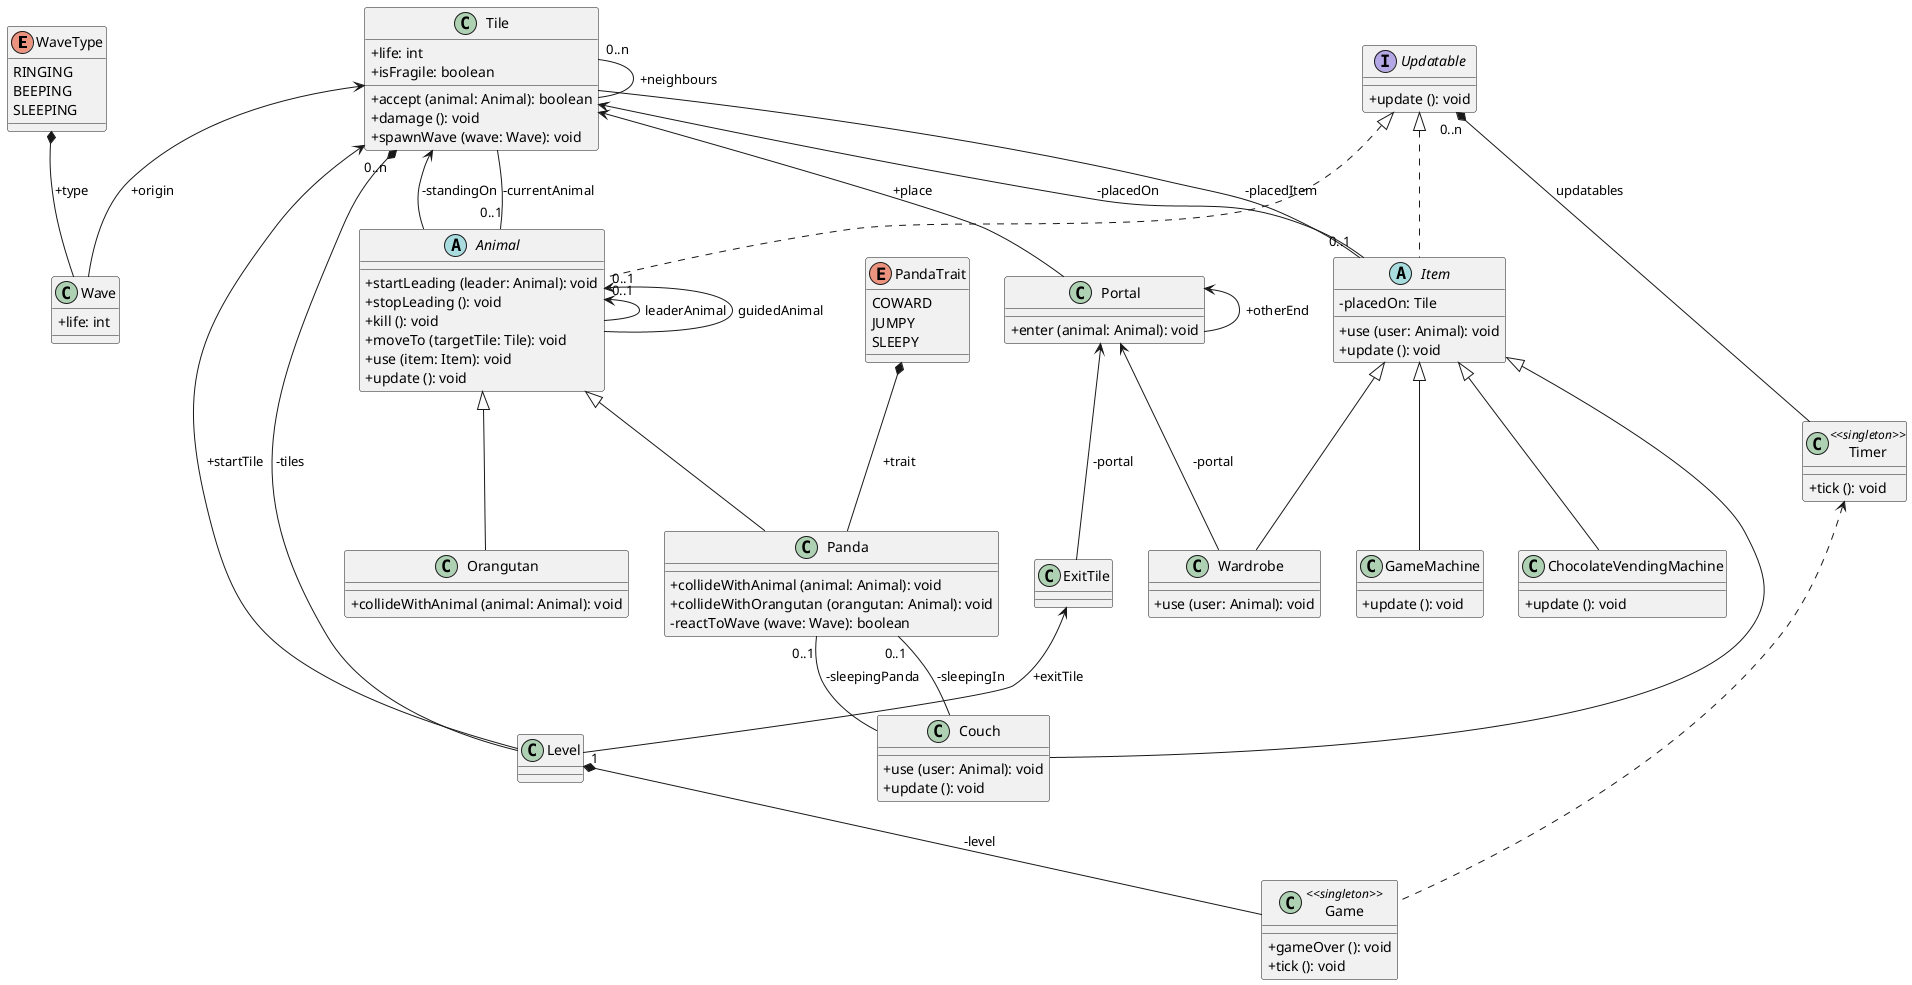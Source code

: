 @startuml

skinparam classAttributeIconSize 0
skinparam guillemet false

' =====
' Enums
' =====

enum WaveType {
    RINGING
    BEEPING
    SLEEPING
}

enum PandaTrait {
    COWARD
    JUMPY
    SLEEPY
}

' ==========
' Interfaces
' ==========

interface Updatable {
    +update (): void
}

' =======
' Classes
' =======

class Timer <<singleton>> {
    +tick (): void
}

class Game <<singleton>> {
    +gameOver (): void
    +tick (): void
}

class Level {
}

class Tile {
    +life: int
    +isFragile: boolean
    +accept (animal: Animal): boolean
    +damage (): void
    +spawnWave (wave: Wave): void
}

class ExitTile {
}

abstract class Animal {
    +startLeading (leader: Animal): void
    +stopLeading (): void
    +kill (): void
    +moveTo (targetTile: Tile): void
    +use (item: Item): void
    +update (): void
}

abstract class Item {
    -placedOn: Tile
    +use (user: Animal): void
    +update (): void
}

class Panda {
    +collideWithAnimal (animal: Animal): void
    +collideWithOrangutan (orangutan: Animal): void
    -reactToWave (wave: Wave): boolean
}

class Orangutan {
    +collideWithAnimal (animal: Animal): void
}

class Couch {
    +use (user: Animal): void
    +update (): void
}

class GameMachine {
    +update (): void
}

class ChocolateVendingMachine {
    +update (): void
}

class Wardrobe {
    +use (user: Animal): void
}

class Portal {
    +enter (animal: Animal): void
}

class Wave {
    +life: int
}

' ===========
' Inheritance
' ===========

Updatable <|.. Animal
Updatable <|.. Item

Animal <|-- Panda
Animal <|-- Orangutan

Item <|-- Couch
Item <|-- GameMachine
Item <|-- ChocolateVendingMachine
Item <|-- Wardrobe

' ============
' Compositions
' ============

Updatable "0..n" *-- Timer : updatables
Tile "0..n" *-- Level : -tiles
Level "1" *-- Game: -level
WaveType *-- Wave : +type
PandaTrait *-- Panda : +trait

' ============
' Associations
' ============

Tile "0..n" -- Tile : +neighbours

Tile <-- Animal : -standingOn
Animal "0..1" -- Tile : -currentAnimal

Animal "0..1" <-- Animal : leaderAnimal
Animal "0..1" <-- Animal : guidedAnimal

Tile <-- Item : -placedOn
Item "0..1" -- Tile : -placedItem

Panda "0..1" -- Couch : -sleepingPanda
Couch -- "0..1" Panda : -sleepingIn

Tile <-- Wave : +origin

Portal <-- Portal : +otherEnd
Tile <-- Portal : +place

Portal <-- ExitTile : -portal
Portal <-- Wardrobe : -portal

Timer <.. Game

Tile <-- Level : +startTile
ExitTile <-- Level : +exitTile

@enduml